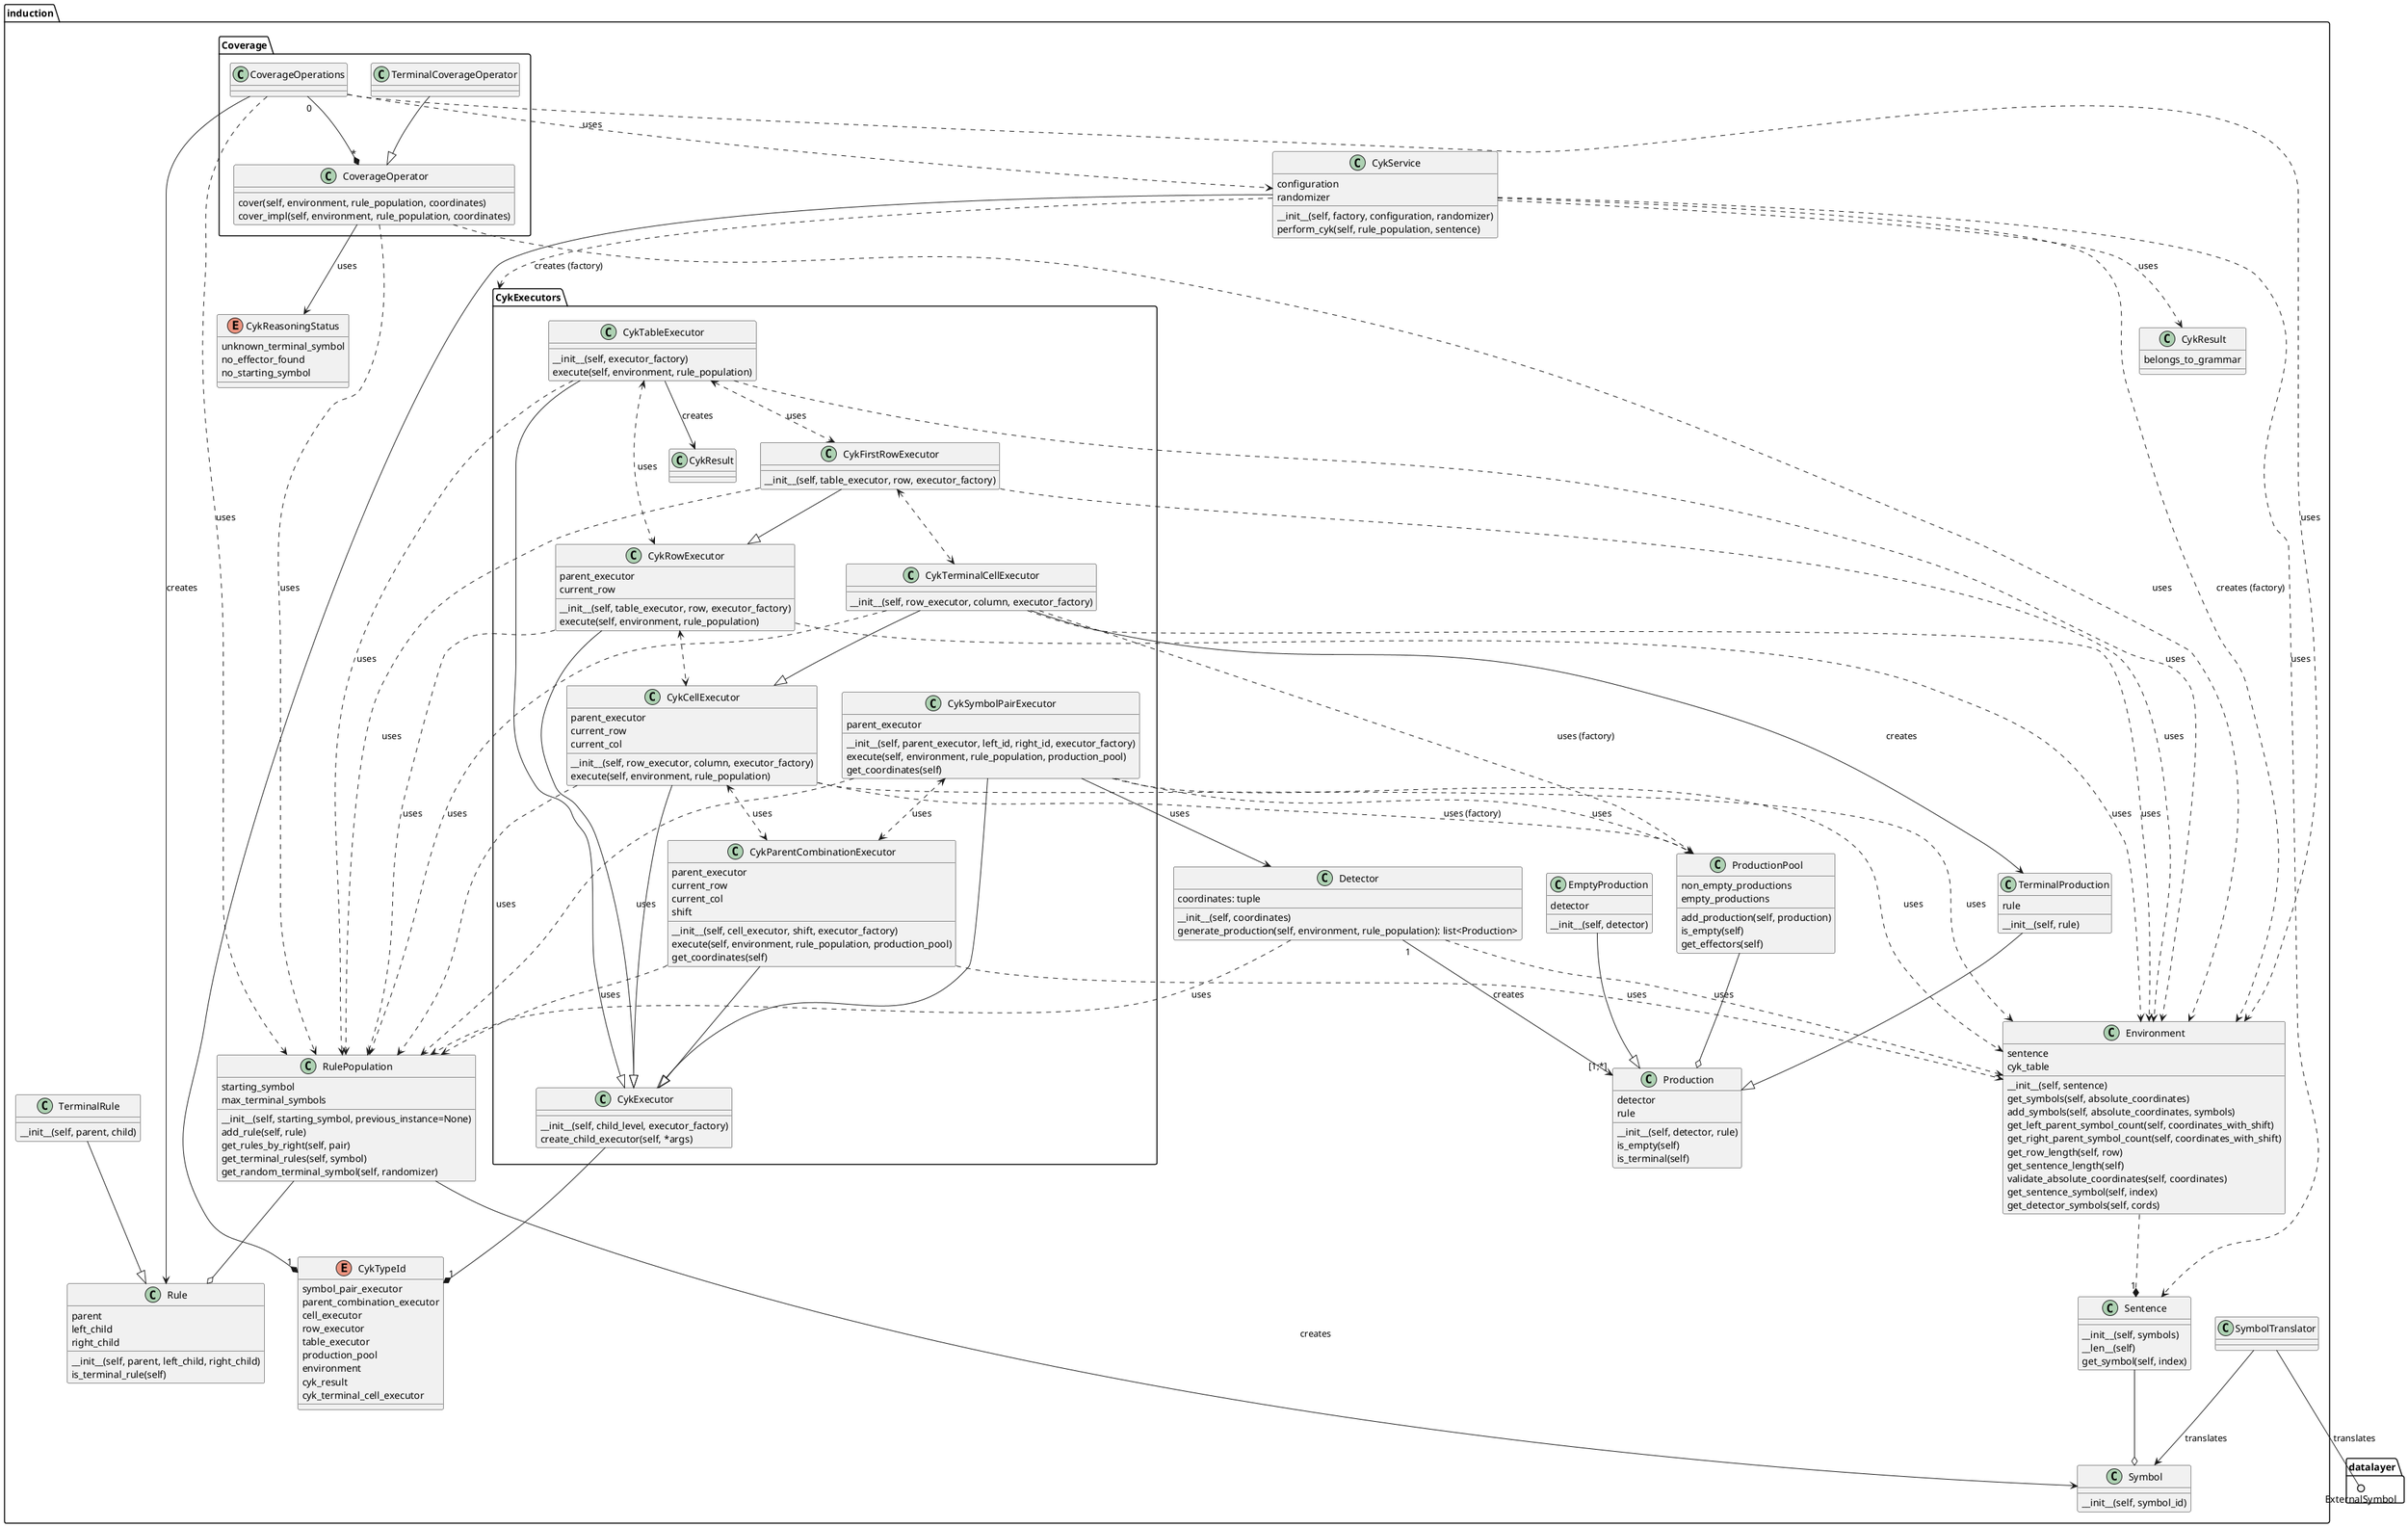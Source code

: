 @startuml
package induction {

    Detector ..> RulePopulation: uses
    Detector "1" --> "[1;*]" Production: creates
    Detector ..> Environment: uses
    Detector : __init__(self, coordinates)
    Detector : generate_production(self, environment, rule_population): list<Production>
    Detector : coordinates: tuple

    ProductionPool --o Production
    ProductionPool : non_empty_productions
    ProductionPool : empty_productions
    ProductionPool : add_production(self, production)
    ProductionPool : is_empty(self)
    ProductionPool : get_effectors(self)

    Production : __init__(self, detector, rule)
    Production : detector
    Production : rule
    Production : is_empty(self)
    Production : is_terminal(self)


    EmptyProduction --|> Production
    EmptyProduction : __init__(self, detector)
    EmptyProduction : detector

    TerminalProduction --|> Production
    TerminalProduction : __init__(self, rule)
    TerminalProduction : rule

    enum CykTypeId {
        symbol_pair_executor
        parent_combination_executor
        cell_executor
        row_executor
        table_executor
        production_pool
        environment
        cyk_result
        cyk_terminal_cell_executor
    }

    package CykExecutors {
    '&begin_cyk_executors

        CykExecutor --* "1" CykTypeId
        CykExecutor : __init__(self, child_level, executor_factory)
        CykExecutor : create_child_executor(self, *args)

        CykSymbolPairExecutor --|> CykExecutor
        CykSymbolPairExecutor --> Detector: uses
        CykSymbolPairExecutor ..> RulePopulation: uses
        CykSymbolPairExecutor ..> Environment: uses
        CykSymbolPairExecutor ..> ProductionPool: uses
        CykSymbolPairExecutor <..> CykParentCombinationExecutor: uses
        CykSymbolPairExecutor : __init__(self, parent_executor, left_id, right_id, executor_factory)
        CykSymbolPairExecutor : execute(self, environment, rule_population, production_pool)
        CykSymbolPairExecutor : get_coordinates(self)
        CykSymbolPairExecutor : parent_executor

        CykParentCombinationExecutor --|> CykExecutor
        CykParentCombinationExecutor ..> RulePopulation: uses
        CykParentCombinationExecutor ..> Environment: uses
        CykParentCombinationExecutor : __init__(self, cell_executor, shift, executor_factory)
        CykParentCombinationExecutor : parent_executor
        CykParentCombinationExecutor : current_row
        CykParentCombinationExecutor : current_col
        CykParentCombinationExecutor : shift
        CykParentCombinationExecutor : execute(self, environment, rule_population, production_pool)
        CykParentCombinationExecutor : get_coordinates(self)

        CykCellExecutor --|> CykExecutor
        CykCellExecutor ..> RulePopulation: uses
        CykCellExecutor ..> Environment: uses
        ' &dependency_executors
        CykCellExecutor ..> ProductionPool: uses (factory)
        CykCellExecutor <..> CykParentCombinationExecutor: uses
        CykCellExecutor : __init__(self, row_executor, column, executor_factory)
        CykCellExecutor : parent_executor
        CykCellExecutor : current_row
        CykCellExecutor : current_col
        CykCellExecutor : execute(self, environment, rule_population)

        CykRowExecutor --|> CykExecutor
        CykRowExecutor ..> RulePopulation: uses
        CykRowExecutor ..> Environment: uses
        CykRowExecutor <..> CykCellExecutor
        CykRowExecutor : __init__(self, table_executor, row, executor_factory)
        CykRowExecutor : parent_executor
        CykRowExecutor : current_row
        CykRowExecutor : execute(self, environment, rule_population)

        CykTableExecutor --|> CykExecutor
        CykTableExecutor ..> RulePopulation: uses
        CykTableExecutor ..> Environment: uses
        CykTableExecutor <..> CykRowExecutor: uses
        CykTableExecutor : __init__(self, executor_factory)
        CykTableExecutor : execute(self, environment, rule_population)
        CykTableExecutor --> CykResult: creates
        CykTableExecutor <..> CykFirstRowExecutor: uses

        CykFirstRowExecutor --|> CykRowExecutor
        CykFirstRowExecutor ..> RulePopulation: uses
        CykFirstRowExecutor ..> Environment: uses
        CykFirstRowExecutor : __init__(self, table_executor, row, executor_factory)
        CykFirstRowExecutor <..> CykTerminalCellExecutor

        CykTerminalCellExecutor --|> CykCellExecutor
        CykTerminalCellExecutor ..> RulePopulation: uses
        CykTerminalCellExecutor ..> Environment: uses
        ' &dependency_executors
        CykTerminalCellExecutor ..> ProductionPool: uses (factory)
        CykTerminalCellExecutor : __init__(self, row_executor, column, executor_factory)
        CykTerminalCellExecutor --> TerminalProduction: creates

    '&end_cyk_executors
    }

    class CykResult
    CykResult : belongs_to_grammar

    '&alt_cyk_executors CykExecutors ..> Environment: uses
    '&alt_cyk_executors CykExecutors ..> ProductionPool: creates
    '&alt_cyk_executors CykExecutors ..> Production: uses
    '&alt_cyk_executors CykExecutors ..> RulePopulation: uses
    '&alt_cyk_executors CykExecutors --> CykResult: creates
    '&alt_cyk_executors CykExecutors --* "1" CykTypeId
    '&alt_cyk_executors CykExecutors --> TerminalProduction: creates
    '&alt_cyk_executors CykExecutors --> Detector: uses

    Environment ..* "1" Sentence
    Environment : __init__(self, sentence)
    Environment : sentence
    Environment : cyk_table
    Environment : get_symbols(self, absolute_coordinates)
    Environment : add_symbols(self, absolute_coordinates, symbols)
    Environment : get_left_parent_symbol_count(self, coordinates_with_shift)
    Environment : get_right_parent_symbol_count(self, coordinates_with_shift)
    Environment : get_row_length(self, row)
    Environment : get_sentence_length(self)
    Environment : validate_absolute_coordinates(self, coordinates)
    Environment : get_sentence_symbol(self, index)
    Environment : get_detector_symbols(self, cords)

    SymbolTranslator --> Symbol: translates

    Sentence --o Symbol
    Sentence : __init__(self, symbols)
    Sentence : __len__(self)
    Sentence : get_symbol(self, index)

    class Symbol
    Symbol : __init__(self, symbol_id)

    RulePopulation : __init__(self, starting_symbol, previous_instance=None)
    RulePopulation : starting_symbol
    RulePopulation : max_terminal_symbols
    RulePopulation : add_rule(self, rule)
    RulePopulation : get_rules_by_right(self, pair)
    RulePopulation : get_terminal_rules(self, symbol)
    RulePopulation : get_random_terminal_symbol(self, randomizer)
    RulePopulation --o Rule
    RulePopulation --> Symbol: creates

    Rule : __init__(self, parent, left_child, right_child)
    Rule : parent
    Rule : left_child
    Rule : right_child
    Rule : is_terminal_rule(self)

    TerminalRule --|> Rule
    TerminalRule : __init__(self, parent, child)


    class CykService
    CykService : __init__(self, factory, configuration, randomizer)
    CykService : configuration
    CykService : randomizer
    CykService : perform_cyk(self, rule_population, sentence)
    CykService ..> CykExecutors: creates (factory)
    CykService ..> Sentence: uses
    CykService ..> CykResult: uses
    CykService ..> Environment: creates (factory)
    CykService --* "1" CykTypeId

    enum CykReasoningStatus {
        unknown_terminal_symbol
        no_effector_found
        no_starting_symbol
    }

    package Coverage {
        '&begin_coverage

        class CoverageOperator
        CoverageOperator : cover(self, environment, rule_population, coordinates)
        CoverageOperator : cover_impl(self, environment, rule_population, coordinates)
        CoverageOperator ..> Environment: uses
        CoverageOperator ..> RulePopulation: uses
        CoverageOperator --> CykReasoningStatus: uses

        class TerminalCoverageOperator
        TerminalCoverageOperator --|> CoverageOperator

        'class CoverageMethod

        class CoverageOperations
        CoverageOperations "0" --* "*" CoverageOperator
        'CoverageOperations "0" --* "*" CoverageMethod
        CoverageOperations ..> Environment: uses
        CoverageOperations ..> RulePopulation: uses
        CoverageOperations --> Rule: creates
        CoverageOperations ..> CykService: uses
        '&end_coverage
    }

    '&alt_coverage Coverage ..> Environment: uses
    '&alt_coverage Coverage ..> RulePopulation: uses
    '&alt_coverage Coverage --> Rule: creates
}

package datalayer {
    SymbolTranslator --() ExternalSymbol: translates
}

@enduml
